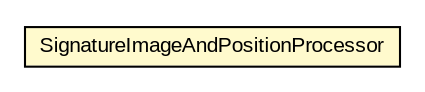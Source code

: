#!/usr/local/bin/dot
#
# Class diagram 
# Generated by UMLGraph version R5_6-24-gf6e263 (http://www.umlgraph.org/)
#

digraph G {
	edge [fontname="arial",fontsize=10,labelfontname="arial",labelfontsize=10];
	node [fontname="arial",fontsize=10,shape=plaintext];
	nodesep=0.25;
	ranksep=0.5;
	// eu.europa.esig.dss.pdf.pdfbox.visible.SignatureImageAndPositionProcessor
	c620172 [label=<<table title="eu.europa.esig.dss.pdf.pdfbox.visible.SignatureImageAndPositionProcessor" border="0" cellborder="1" cellspacing="0" cellpadding="2" port="p" bgcolor="lemonChiffon" href="./SignatureImageAndPositionProcessor.html">
		<tr><td><table border="0" cellspacing="0" cellpadding="1">
<tr><td align="center" balign="center"> SignatureImageAndPositionProcessor </td></tr>
		</table></td></tr>
		</table>>, URL="./SignatureImageAndPositionProcessor.html", fontname="arial", fontcolor="black", fontsize=10.0];
}

